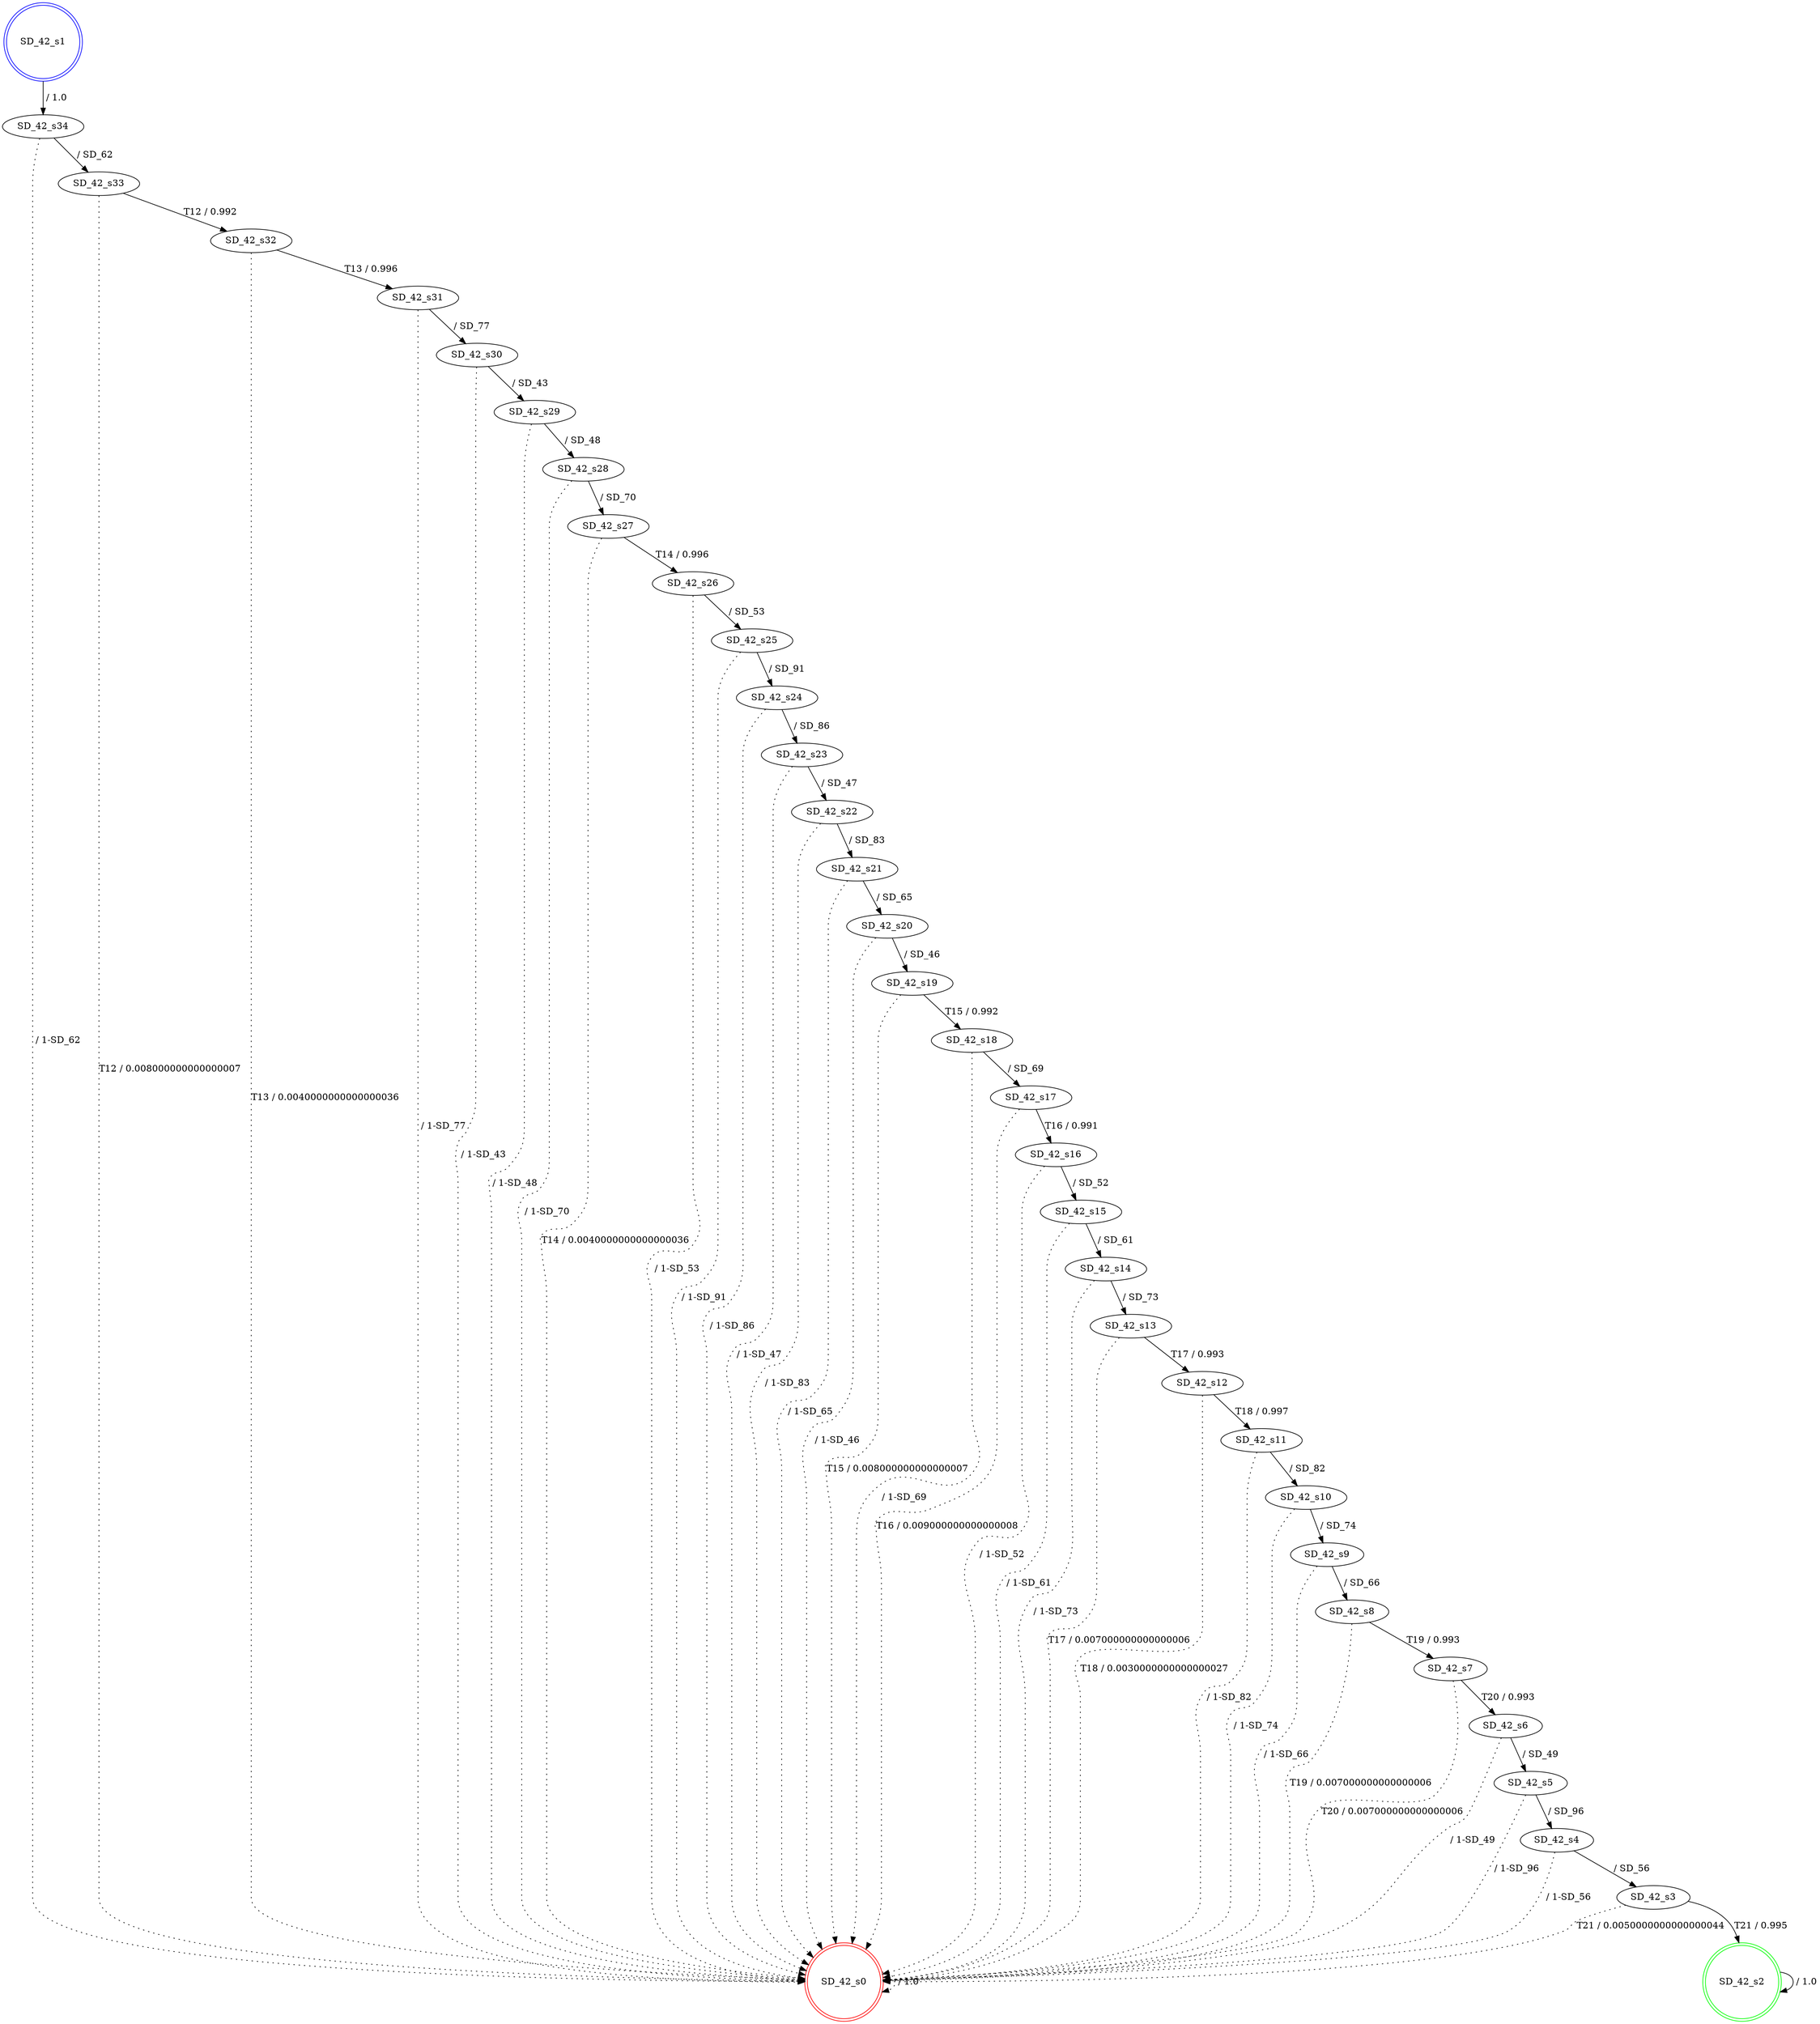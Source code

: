 digraph graphname {
SD_42_s0 [label="SD_42_s0",color=red,shape=doublecircle ];
SD_42_s1 [label="SD_42_s1",color=blue,shape=doublecircle ];
SD_42_s2 [label="SD_42_s2",color=green,shape=doublecircle ];
SD_42_s3 [label="SD_42_s3" ];
SD_42_s4 [label="SD_42_s4" ];
SD_42_s5 [label="SD_42_s5" ];
SD_42_s6 [label="SD_42_s6" ];
SD_42_s7 [label="SD_42_s7" ];
SD_42_s8 [label="SD_42_s8" ];
SD_42_s9 [label="SD_42_s9" ];
SD_42_s10 [label="SD_42_s10" ];
SD_42_s11 [label="SD_42_s11" ];
SD_42_s12 [label="SD_42_s12" ];
SD_42_s13 [label="SD_42_s13" ];
SD_42_s14 [label="SD_42_s14" ];
SD_42_s15 [label="SD_42_s15" ];
SD_42_s16 [label="SD_42_s16" ];
SD_42_s17 [label="SD_42_s17" ];
SD_42_s18 [label="SD_42_s18" ];
SD_42_s19 [label="SD_42_s19" ];
SD_42_s20 [label="SD_42_s20" ];
SD_42_s21 [label="SD_42_s21" ];
SD_42_s22 [label="SD_42_s22" ];
SD_42_s23 [label="SD_42_s23" ];
SD_42_s24 [label="SD_42_s24" ];
SD_42_s25 [label="SD_42_s25" ];
SD_42_s26 [label="SD_42_s26" ];
SD_42_s27 [label="SD_42_s27" ];
SD_42_s28 [label="SD_42_s28" ];
SD_42_s29 [label="SD_42_s29" ];
SD_42_s30 [label="SD_42_s30" ];
SD_42_s31 [label="SD_42_s31" ];
SD_42_s32 [label="SD_42_s32" ];
SD_42_s33 [label="SD_42_s33" ];
SD_42_s34 [label="SD_42_s34" ];
SD_42_s0 -> SD_42_s0 [label=" / 1.0", style=dotted];
SD_42_s1 -> SD_42_s34 [label=" / 1.0"];
SD_42_s2 -> SD_42_s2 [label=" / 1.0"];
SD_42_s3 -> SD_42_s2 [label="T21 / 0.995"];
SD_42_s3 -> SD_42_s0 [label="T21 / 0.0050000000000000044", style=dotted];
SD_42_s4 -> SD_42_s3 [label=" / SD_56"];
SD_42_s4 -> SD_42_s0 [label=" / 1-SD_56", style=dotted];
SD_42_s5 -> SD_42_s4 [label=" / SD_96"];
SD_42_s5 -> SD_42_s0 [label=" / 1-SD_96", style=dotted];
SD_42_s6 -> SD_42_s5 [label=" / SD_49"];
SD_42_s6 -> SD_42_s0 [label=" / 1-SD_49", style=dotted];
SD_42_s7 -> SD_42_s6 [label="T20 / 0.993"];
SD_42_s7 -> SD_42_s0 [label="T20 / 0.007000000000000006", style=dotted];
SD_42_s8 -> SD_42_s7 [label="T19 / 0.993"];
SD_42_s8 -> SD_42_s0 [label="T19 / 0.007000000000000006", style=dotted];
SD_42_s9 -> SD_42_s8 [label=" / SD_66"];
SD_42_s9 -> SD_42_s0 [label=" / 1-SD_66", style=dotted];
SD_42_s10 -> SD_42_s9 [label=" / SD_74"];
SD_42_s10 -> SD_42_s0 [label=" / 1-SD_74", style=dotted];
SD_42_s11 -> SD_42_s10 [label=" / SD_82"];
SD_42_s11 -> SD_42_s0 [label=" / 1-SD_82", style=dotted];
SD_42_s12 -> SD_42_s11 [label="T18 / 0.997"];
SD_42_s12 -> SD_42_s0 [label="T18 / 0.0030000000000000027", style=dotted];
SD_42_s13 -> SD_42_s12 [label="T17 / 0.993"];
SD_42_s13 -> SD_42_s0 [label="T17 / 0.007000000000000006", style=dotted];
SD_42_s14 -> SD_42_s13 [label=" / SD_73"];
SD_42_s14 -> SD_42_s0 [label=" / 1-SD_73", style=dotted];
SD_42_s15 -> SD_42_s14 [label=" / SD_61"];
SD_42_s15 -> SD_42_s0 [label=" / 1-SD_61", style=dotted];
SD_42_s16 -> SD_42_s15 [label=" / SD_52"];
SD_42_s16 -> SD_42_s0 [label=" / 1-SD_52", style=dotted];
SD_42_s17 -> SD_42_s16 [label="T16 / 0.991"];
SD_42_s17 -> SD_42_s0 [label="T16 / 0.009000000000000008", style=dotted];
SD_42_s18 -> SD_42_s17 [label=" / SD_69"];
SD_42_s18 -> SD_42_s0 [label=" / 1-SD_69", style=dotted];
SD_42_s19 -> SD_42_s18 [label="T15 / 0.992"];
SD_42_s19 -> SD_42_s0 [label="T15 / 0.008000000000000007", style=dotted];
SD_42_s20 -> SD_42_s19 [label=" / SD_46"];
SD_42_s20 -> SD_42_s0 [label=" / 1-SD_46", style=dotted];
SD_42_s21 -> SD_42_s20 [label=" / SD_65"];
SD_42_s21 -> SD_42_s0 [label=" / 1-SD_65", style=dotted];
SD_42_s22 -> SD_42_s21 [label=" / SD_83"];
SD_42_s22 -> SD_42_s0 [label=" / 1-SD_83", style=dotted];
SD_42_s23 -> SD_42_s22 [label=" / SD_47"];
SD_42_s23 -> SD_42_s0 [label=" / 1-SD_47", style=dotted];
SD_42_s24 -> SD_42_s23 [label=" / SD_86"];
SD_42_s24 -> SD_42_s0 [label=" / 1-SD_86", style=dotted];
SD_42_s25 -> SD_42_s24 [label=" / SD_91"];
SD_42_s25 -> SD_42_s0 [label=" / 1-SD_91", style=dotted];
SD_42_s26 -> SD_42_s25 [label=" / SD_53"];
SD_42_s26 -> SD_42_s0 [label=" / 1-SD_53", style=dotted];
SD_42_s27 -> SD_42_s26 [label="T14 / 0.996"];
SD_42_s27 -> SD_42_s0 [label="T14 / 0.0040000000000000036", style=dotted];
SD_42_s28 -> SD_42_s27 [label=" / SD_70"];
SD_42_s28 -> SD_42_s0 [label=" / 1-SD_70", style=dotted];
SD_42_s29 -> SD_42_s28 [label=" / SD_48"];
SD_42_s29 -> SD_42_s0 [label=" / 1-SD_48", style=dotted];
SD_42_s30 -> SD_42_s29 [label=" / SD_43"];
SD_42_s30 -> SD_42_s0 [label=" / 1-SD_43", style=dotted];
SD_42_s31 -> SD_42_s30 [label=" / SD_77"];
SD_42_s31 -> SD_42_s0 [label=" / 1-SD_77", style=dotted];
SD_42_s32 -> SD_42_s31 [label="T13 / 0.996"];
SD_42_s32 -> SD_42_s0 [label="T13 / 0.0040000000000000036", style=dotted];
SD_42_s33 -> SD_42_s32 [label="T12 / 0.992"];
SD_42_s33 -> SD_42_s0 [label="T12 / 0.008000000000000007", style=dotted];
SD_42_s34 -> SD_42_s33 [label=" / SD_62"];
SD_42_s34 -> SD_42_s0 [label=" / 1-SD_62", style=dotted];
}